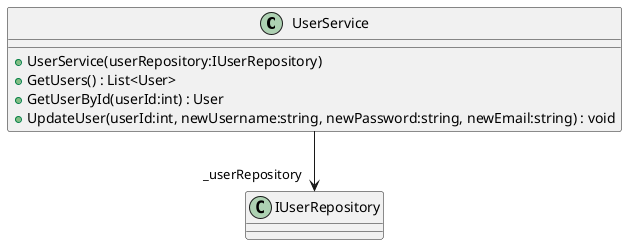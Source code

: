 @startuml
class UserService {
    + UserService(userRepository:IUserRepository)
    + GetUsers() : List<User>
    + GetUserById(userId:int) : User
    + UpdateUser(userId:int, newUsername:string, newPassword:string, newEmail:string) : void
}
UserService --> "_userRepository" IUserRepository
@enduml
